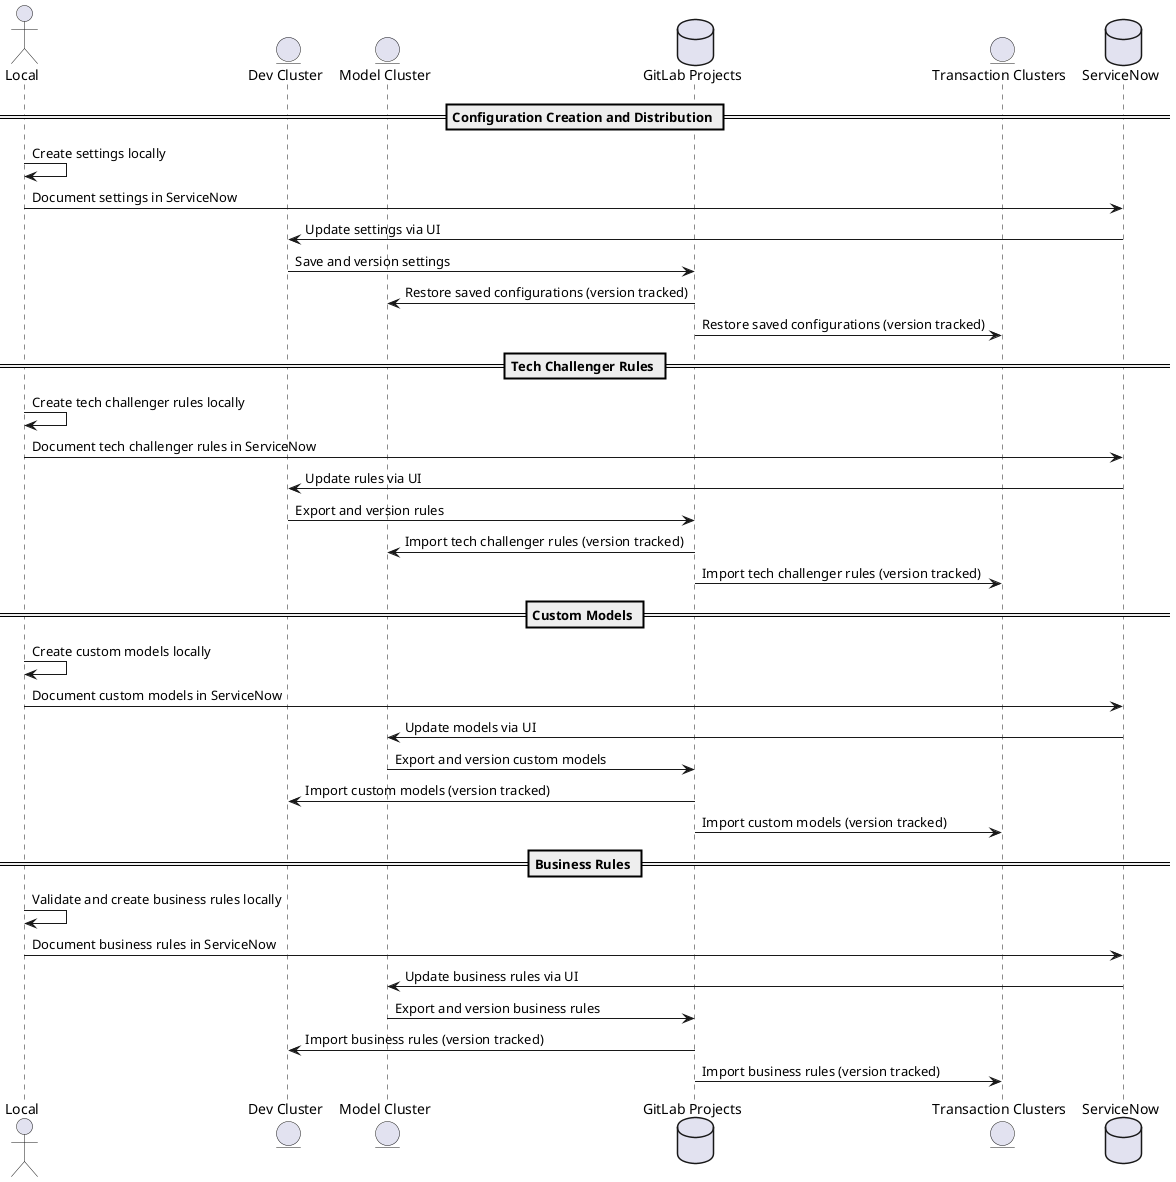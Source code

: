 @startuml
actor Local
entity DevCluster as "Dev Cluster"
entity ModelCluster as "Model Cluster"
database GitLab as "GitLab Projects"
entity TransactionClusters as "Transaction Clusters"
database ServiceNow as "ServiceNow"

== Configuration Creation and Distribution ==
Local -> Local : Create settings locally
Local -> ServiceNow : Document settings in ServiceNow
ServiceNow -> DevCluster : Update settings via UI
DevCluster -> GitLab : Save and version settings
GitLab -> ModelCluster : Restore saved configurations (version tracked)
GitLab -> TransactionClusters : Restore saved configurations (version tracked)

== Tech Challenger Rules ==
Local -> Local : Create tech challenger rules locally
Local -> ServiceNow : Document tech challenger rules in ServiceNow
ServiceNow -> DevCluster : Update rules via UI
DevCluster -> GitLab : Export and version rules
GitLab -> ModelCluster : Import tech challenger rules (version tracked)
GitLab -> TransactionClusters : Import tech challenger rules (version tracked)

== Custom Models ==
Local -> Local : Create custom models locally
Local -> ServiceNow : Document custom models in ServiceNow
ServiceNow -> ModelCluster : Update models via UI
ModelCluster -> GitLab : Export and version custom models
GitLab -> DevCluster : Import custom models (version tracked)
GitLab -> TransactionClusters : Import custom models (version tracked)

== Business Rules ==
Local -> Local : Validate and create business rules locally
Local -> ServiceNow : Document business rules in ServiceNow
ServiceNow -> ModelCluster : Update business rules via UI
ModelCluster -> GitLab : Export and version business rules
GitLab -> DevCluster : Import business rules (version tracked)
GitLab -> TransactionClusters : Import business rules (version tracked)

@enduml
